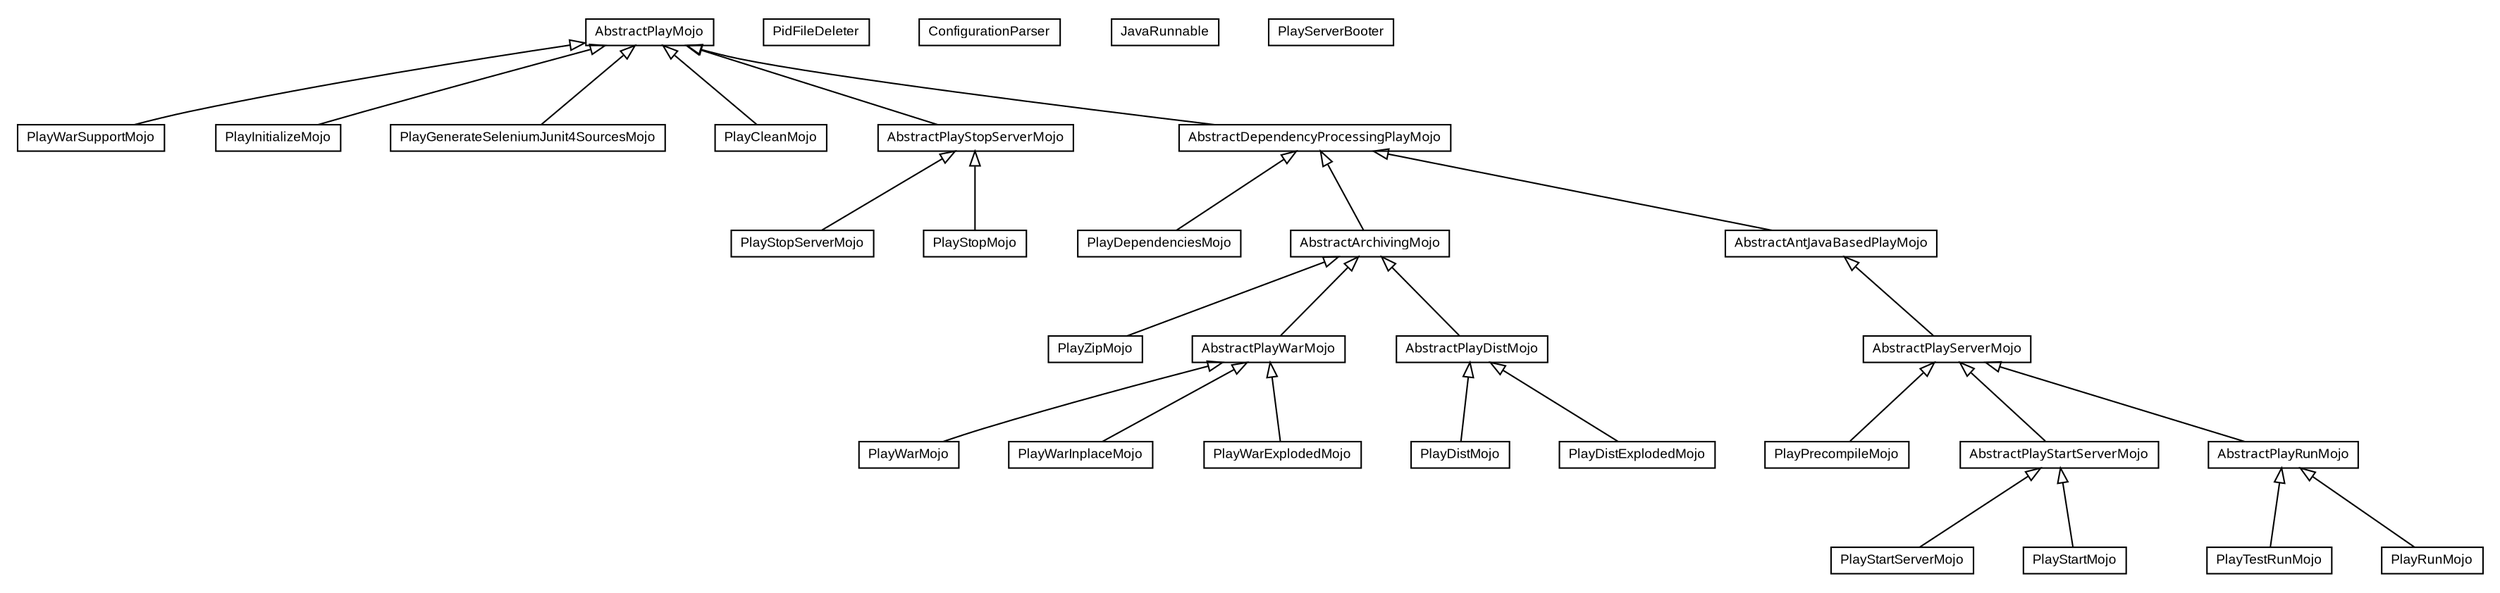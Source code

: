 #!/usr/local/bin/dot
#
# Class diagram 
# Generated by UmlGraph version 4.6 (http://www.spinellis.gr/sw/umlgraph)
#

digraph G {
	edge [fontname="arial",fontsize=10,labelfontname="arial",labelfontsize=10];
	node [fontname="arial",fontsize=10,shape=plaintext];
	// com.google.code.play.PlayZipMojo
	c0 [label=<<table border="0" cellborder="1" cellspacing="0" cellpadding="2" port="p" href="./PlayZipMojo.html">
		<tr><td><table border="0" cellspacing="0" cellpadding="1">
			<tr><td> PlayZipMojo </td></tr>
		</table></td></tr>
		</table>>, fontname="arial", fontcolor="black", fontsize=9.0];
	// com.google.code.play.PlayWarSupportMojo
	c1 [label=<<table border="0" cellborder="1" cellspacing="0" cellpadding="2" port="p" href="./PlayWarSupportMojo.html">
		<tr><td><table border="0" cellspacing="0" cellpadding="1">
			<tr><td> PlayWarSupportMojo </td></tr>
		</table></td></tr>
		</table>>, fontname="arial", fontcolor="black", fontsize=9.0];
	// com.google.code.play.PlayWarMojo
	c2 [label=<<table border="0" cellborder="1" cellspacing="0" cellpadding="2" port="p" href="./PlayWarMojo.html">
		<tr><td><table border="0" cellspacing="0" cellpadding="1">
			<tr><td> PlayWarMojo </td></tr>
		</table></td></tr>
		</table>>, fontname="arial", fontcolor="black", fontsize=9.0];
	// com.google.code.play.PlayWarInplaceMojo
	c3 [label=<<table border="0" cellborder="1" cellspacing="0" cellpadding="2" port="p" href="./PlayWarInplaceMojo.html">
		<tr><td><table border="0" cellspacing="0" cellpadding="1">
			<tr><td> PlayWarInplaceMojo </td></tr>
		</table></td></tr>
		</table>>, fontname="arial", fontcolor="black", fontsize=9.0];
	// com.google.code.play.PlayWarExplodedMojo
	c4 [label=<<table border="0" cellborder="1" cellspacing="0" cellpadding="2" port="p" href="./PlayWarExplodedMojo.html">
		<tr><td><table border="0" cellspacing="0" cellpadding="1">
			<tr><td> PlayWarExplodedMojo </td></tr>
		</table></td></tr>
		</table>>, fontname="arial", fontcolor="black", fontsize=9.0];
	// com.google.code.play.PlayTestRunMojo
	c5 [label=<<table border="0" cellborder="1" cellspacing="0" cellpadding="2" port="p" href="./PlayTestRunMojo.html">
		<tr><td><table border="0" cellspacing="0" cellpadding="1">
			<tr><td> PlayTestRunMojo </td></tr>
		</table></td></tr>
		</table>>, fontname="arial", fontcolor="black", fontsize=9.0];
	// com.google.code.play.PlayStopServerMojo
	c6 [label=<<table border="0" cellborder="1" cellspacing="0" cellpadding="2" port="p" href="./PlayStopServerMojo.html">
		<tr><td><table border="0" cellspacing="0" cellpadding="1">
			<tr><td> PlayStopServerMojo </td></tr>
		</table></td></tr>
		</table>>, fontname="arial", fontcolor="black", fontsize=9.0];
	// com.google.code.play.PlayStopMojo
	c7 [label=<<table border="0" cellborder="1" cellspacing="0" cellpadding="2" port="p" href="./PlayStopMojo.html">
		<tr><td><table border="0" cellspacing="0" cellpadding="1">
			<tr><td> PlayStopMojo </td></tr>
		</table></td></tr>
		</table>>, fontname="arial", fontcolor="black", fontsize=9.0];
	// com.google.code.play.PlayStartServerMojo
	c8 [label=<<table border="0" cellborder="1" cellspacing="0" cellpadding="2" port="p" href="./PlayStartServerMojo.html">
		<tr><td><table border="0" cellspacing="0" cellpadding="1">
			<tr><td> PlayStartServerMojo </td></tr>
		</table></td></tr>
		</table>>, fontname="arial", fontcolor="black", fontsize=9.0];
	// com.google.code.play.PlayStartMojo
	c9 [label=<<table border="0" cellborder="1" cellspacing="0" cellpadding="2" port="p" href="./PlayStartMojo.html">
		<tr><td><table border="0" cellspacing="0" cellpadding="1">
			<tr><td> PlayStartMojo </td></tr>
		</table></td></tr>
		</table>>, fontname="arial", fontcolor="black", fontsize=9.0];
	// com.google.code.play.PlayRunMojo
	c10 [label=<<table border="0" cellborder="1" cellspacing="0" cellpadding="2" port="p" href="./PlayRunMojo.html">
		<tr><td><table border="0" cellspacing="0" cellpadding="1">
			<tr><td> PlayRunMojo </td></tr>
		</table></td></tr>
		</table>>, fontname="arial", fontcolor="black", fontsize=9.0];
	// com.google.code.play.PlayPrecompileMojo
	c11 [label=<<table border="0" cellborder="1" cellspacing="0" cellpadding="2" port="p" href="./PlayPrecompileMojo.html">
		<tr><td><table border="0" cellspacing="0" cellpadding="1">
			<tr><td> PlayPrecompileMojo </td></tr>
		</table></td></tr>
		</table>>, fontname="arial", fontcolor="black", fontsize=9.0];
	// com.google.code.play.PlayInitializeMojo
	c12 [label=<<table border="0" cellborder="1" cellspacing="0" cellpadding="2" port="p" href="./PlayInitializeMojo.html">
		<tr><td><table border="0" cellspacing="0" cellpadding="1">
			<tr><td> PlayInitializeMojo </td></tr>
		</table></td></tr>
		</table>>, fontname="arial", fontcolor="black", fontsize=9.0];
	// com.google.code.play.PlayGenerateSeleniumJunit4SourcesMojo
	c13 [label=<<table border="0" cellborder="1" cellspacing="0" cellpadding="2" port="p" href="./PlayGenerateSeleniumJunit4SourcesMojo.html">
		<tr><td><table border="0" cellspacing="0" cellpadding="1">
			<tr><td> PlayGenerateSeleniumJunit4SourcesMojo </td></tr>
		</table></td></tr>
		</table>>, fontname="arial", fontcolor="black", fontsize=9.0];
	// com.google.code.play.PlayDistMojo
	c14 [label=<<table border="0" cellborder="1" cellspacing="0" cellpadding="2" port="p" href="./PlayDistMojo.html">
		<tr><td><table border="0" cellspacing="0" cellpadding="1">
			<tr><td> PlayDistMojo </td></tr>
		</table></td></tr>
		</table>>, fontname="arial", fontcolor="black", fontsize=9.0];
	// com.google.code.play.PlayDistExplodedMojo
	c15 [label=<<table border="0" cellborder="1" cellspacing="0" cellpadding="2" port="p" href="./PlayDistExplodedMojo.html">
		<tr><td><table border="0" cellspacing="0" cellpadding="1">
			<tr><td> PlayDistExplodedMojo </td></tr>
		</table></td></tr>
		</table>>, fontname="arial", fontcolor="black", fontsize=9.0];
	// com.google.code.play.PlayDependenciesMojo
	c16 [label=<<table border="0" cellborder="1" cellspacing="0" cellpadding="2" port="p" href="./PlayDependenciesMojo.html">
		<tr><td><table border="0" cellspacing="0" cellpadding="1">
			<tr><td> PlayDependenciesMojo </td></tr>
		</table></td></tr>
		</table>>, fontname="arial", fontcolor="black", fontsize=9.0];
	// com.google.code.play.PlayCleanMojo
	c17 [label=<<table border="0" cellborder="1" cellspacing="0" cellpadding="2" port="p" href="./PlayCleanMojo.html">
		<tr><td><table border="0" cellspacing="0" cellpadding="1">
			<tr><td> PlayCleanMojo </td></tr>
		</table></td></tr>
		</table>>, fontname="arial", fontcolor="black", fontsize=9.0];
	// com.google.code.play.PidFileDeleter
	c18 [label=<<table border="0" cellborder="1" cellspacing="0" cellpadding="2" port="p" href="./PidFileDeleter.html">
		<tr><td><table border="0" cellspacing="0" cellpadding="1">
			<tr><td> PidFileDeleter </td></tr>
		</table></td></tr>
		</table>>, fontname="arial", fontcolor="black", fontsize=9.0];
	// com.google.code.play.ConfigurationParser
	c19 [label=<<table border="0" cellborder="1" cellspacing="0" cellpadding="2" port="p" href="./ConfigurationParser.html">
		<tr><td><table border="0" cellspacing="0" cellpadding="1">
			<tr><td> ConfigurationParser </td></tr>
		</table></td></tr>
		</table>>, fontname="arial", fontcolor="black", fontsize=9.0];
	// com.google.code.play.AbstractPlayWarMojo
	c20 [label=<<table border="0" cellborder="1" cellspacing="0" cellpadding="2" port="p" href="./AbstractPlayWarMojo.html">
		<tr><td><table border="0" cellspacing="0" cellpadding="1">
			<tr><td><font face="ariali"> AbstractPlayWarMojo </font></td></tr>
		</table></td></tr>
		</table>>, fontname="arial", fontcolor="black", fontsize=9.0];
	// com.google.code.play.AbstractPlayStopServerMojo
	c21 [label=<<table border="0" cellborder="1" cellspacing="0" cellpadding="2" port="p" href="./AbstractPlayStopServerMojo.html">
		<tr><td><table border="0" cellspacing="0" cellpadding="1">
			<tr><td><font face="ariali"> AbstractPlayStopServerMojo </font></td></tr>
		</table></td></tr>
		</table>>, fontname="arial", fontcolor="black", fontsize=9.0];
	// com.google.code.play.AbstractPlayStartServerMojo
	c22 [label=<<table border="0" cellborder="1" cellspacing="0" cellpadding="2" port="p" href="./AbstractPlayStartServerMojo.html">
		<tr><td><table border="0" cellspacing="0" cellpadding="1">
			<tr><td><font face="ariali"> AbstractPlayStartServerMojo </font></td></tr>
		</table></td></tr>
		</table>>, fontname="arial", fontcolor="black", fontsize=9.0];
	// com.google.code.play.AbstractPlayServerMojo
	c23 [label=<<table border="0" cellborder="1" cellspacing="0" cellpadding="2" port="p" href="./AbstractPlayServerMojo.html">
		<tr><td><table border="0" cellspacing="0" cellpadding="1">
			<tr><td><font face="ariali"> AbstractPlayServerMojo </font></td></tr>
		</table></td></tr>
		</table>>, fontname="arial", fontcolor="black", fontsize=9.0];
	// com.google.code.play.AbstractPlayRunMojo
	c24 [label=<<table border="0" cellborder="1" cellspacing="0" cellpadding="2" port="p" href="./AbstractPlayRunMojo.html">
		<tr><td><table border="0" cellspacing="0" cellpadding="1">
			<tr><td><font face="ariali"> AbstractPlayRunMojo </font></td></tr>
		</table></td></tr>
		</table>>, fontname="arial", fontcolor="black", fontsize=9.0];
	// com.google.code.play.AbstractPlayMojo
	c25 [label=<<table border="0" cellborder="1" cellspacing="0" cellpadding="2" port="p" href="./AbstractPlayMojo.html">
		<tr><td><table border="0" cellspacing="0" cellpadding="1">
			<tr><td><font face="ariali"> AbstractPlayMojo </font></td></tr>
		</table></td></tr>
		</table>>, fontname="arial", fontcolor="black", fontsize=9.0];
	// com.google.code.play.AbstractPlayDistMojo
	c26 [label=<<table border="0" cellborder="1" cellspacing="0" cellpadding="2" port="p" href="./AbstractPlayDistMojo.html">
		<tr><td><table border="0" cellspacing="0" cellpadding="1">
			<tr><td><font face="ariali"> AbstractPlayDistMojo </font></td></tr>
		</table></td></tr>
		</table>>, fontname="arial", fontcolor="black", fontsize=9.0];
	// com.google.code.play.AbstractDependencyProcessingPlayMojo
	c27 [label=<<table border="0" cellborder="1" cellspacing="0" cellpadding="2" port="p" href="./AbstractDependencyProcessingPlayMojo.html">
		<tr><td><table border="0" cellspacing="0" cellpadding="1">
			<tr><td><font face="ariali"> AbstractDependencyProcessingPlayMojo </font></td></tr>
		</table></td></tr>
		</table>>, fontname="arial", fontcolor="black", fontsize=9.0];
	// com.google.code.play.AbstractArchivingMojo
	c28 [label=<<table border="0" cellborder="1" cellspacing="0" cellpadding="2" port="p" href="./AbstractArchivingMojo.html">
		<tr><td><table border="0" cellspacing="0" cellpadding="1">
			<tr><td><font face="ariali"> AbstractArchivingMojo </font></td></tr>
		</table></td></tr>
		</table>>, fontname="arial", fontcolor="black", fontsize=9.0];
	// com.google.code.play.AbstractAntJavaBasedPlayMojo
	c29 [label=<<table border="0" cellborder="1" cellspacing="0" cellpadding="2" port="p" href="./AbstractAntJavaBasedPlayMojo.html">
		<tr><td><table border="0" cellspacing="0" cellpadding="1">
			<tr><td><font face="ariali"> AbstractAntJavaBasedPlayMojo </font></td></tr>
		</table></td></tr>
		</table>>, fontname="arial", fontcolor="black", fontsize=9.0];
	// com.google.code.play.AbstractAntJavaBasedPlayMojo.JavaRunnable
	c30 [label=<<table border="0" cellborder="1" cellspacing="0" cellpadding="2" port="p" href="./AbstractAntJavaBasedPlayMojo.JavaRunnable.html">
		<tr><td><table border="0" cellspacing="0" cellpadding="1">
			<tr><td> JavaRunnable </td></tr>
		</table></td></tr>
		</table>>, fontname="arial", fontcolor="black", fontsize=9.0];
	// com.google.code.play.PlayServerBooter
	c31 [label=<<table border="0" cellborder="1" cellspacing="0" cellpadding="2" port="p" href="./PlayServerBooter.html">
		<tr><td><table border="0" cellspacing="0" cellpadding="1">
			<tr><td> PlayServerBooter </td></tr>
		</table></td></tr>
		</table>>, fontname="arial", fontcolor="black", fontsize=9.0];
	//com.google.code.play.PlayZipMojo extends com.google.code.play.AbstractArchivingMojo
	c28:p -> c0:p [dir=back,arrowtail=empty];
	//com.google.code.play.PlayWarSupportMojo extends com.google.code.play.AbstractPlayMojo
	c25:p -> c1:p [dir=back,arrowtail=empty];
	//com.google.code.play.PlayWarMojo extends com.google.code.play.AbstractPlayWarMojo
	c20:p -> c2:p [dir=back,arrowtail=empty];
	//com.google.code.play.PlayWarInplaceMojo extends com.google.code.play.AbstractPlayWarMojo
	c20:p -> c3:p [dir=back,arrowtail=empty];
	//com.google.code.play.PlayWarExplodedMojo extends com.google.code.play.AbstractPlayWarMojo
	c20:p -> c4:p [dir=back,arrowtail=empty];
	//com.google.code.play.PlayTestRunMojo extends com.google.code.play.AbstractPlayRunMojo
	c24:p -> c5:p [dir=back,arrowtail=empty];
	//com.google.code.play.PlayStopServerMojo extends com.google.code.play.AbstractPlayStopServerMojo
	c21:p -> c6:p [dir=back,arrowtail=empty];
	//com.google.code.play.PlayStopMojo extends com.google.code.play.AbstractPlayStopServerMojo
	c21:p -> c7:p [dir=back,arrowtail=empty];
	//com.google.code.play.PlayStartServerMojo extends com.google.code.play.AbstractPlayStartServerMojo
	c22:p -> c8:p [dir=back,arrowtail=empty];
	//com.google.code.play.PlayStartMojo extends com.google.code.play.AbstractPlayStartServerMojo
	c22:p -> c9:p [dir=back,arrowtail=empty];
	//com.google.code.play.PlayRunMojo extends com.google.code.play.AbstractPlayRunMojo
	c24:p -> c10:p [dir=back,arrowtail=empty];
	//com.google.code.play.PlayPrecompileMojo extends com.google.code.play.AbstractPlayServerMojo
	c23:p -> c11:p [dir=back,arrowtail=empty];
	//com.google.code.play.PlayInitializeMojo extends com.google.code.play.AbstractPlayMojo
	c25:p -> c12:p [dir=back,arrowtail=empty];
	//com.google.code.play.PlayGenerateSeleniumJunit4SourcesMojo extends com.google.code.play.AbstractPlayMojo
	c25:p -> c13:p [dir=back,arrowtail=empty];
	//com.google.code.play.PlayDistMojo extends com.google.code.play.AbstractPlayDistMojo
	c26:p -> c14:p [dir=back,arrowtail=empty];
	//com.google.code.play.PlayDistExplodedMojo extends com.google.code.play.AbstractPlayDistMojo
	c26:p -> c15:p [dir=back,arrowtail=empty];
	//com.google.code.play.PlayDependenciesMojo extends com.google.code.play.AbstractDependencyProcessingPlayMojo
	c27:p -> c16:p [dir=back,arrowtail=empty];
	//com.google.code.play.PlayCleanMojo extends com.google.code.play.AbstractPlayMojo
	c25:p -> c17:p [dir=back,arrowtail=empty];
	//com.google.code.play.AbstractPlayWarMojo extends com.google.code.play.AbstractArchivingMojo
	c28:p -> c20:p [dir=back,arrowtail=empty];
	//com.google.code.play.AbstractPlayStopServerMojo extends com.google.code.play.AbstractPlayMojo
	c25:p -> c21:p [dir=back,arrowtail=empty];
	//com.google.code.play.AbstractPlayStartServerMojo extends com.google.code.play.AbstractPlayServerMojo
	c23:p -> c22:p [dir=back,arrowtail=empty];
	//com.google.code.play.AbstractPlayServerMojo extends com.google.code.play.AbstractAntJavaBasedPlayMojo
	c29:p -> c23:p [dir=back,arrowtail=empty];
	//com.google.code.play.AbstractPlayRunMojo extends com.google.code.play.AbstractPlayServerMojo
	c23:p -> c24:p [dir=back,arrowtail=empty];
	//com.google.code.play.AbstractPlayDistMojo extends com.google.code.play.AbstractArchivingMojo
	c28:p -> c26:p [dir=back,arrowtail=empty];
	//com.google.code.play.AbstractDependencyProcessingPlayMojo extends com.google.code.play.AbstractPlayMojo
	c25:p -> c27:p [dir=back,arrowtail=empty];
	//com.google.code.play.AbstractArchivingMojo extends com.google.code.play.AbstractDependencyProcessingPlayMojo
	c27:p -> c28:p [dir=back,arrowtail=empty];
	//com.google.code.play.AbstractAntJavaBasedPlayMojo extends com.google.code.play.AbstractDependencyProcessingPlayMojo
	c27:p -> c29:p [dir=back,arrowtail=empty];
}

